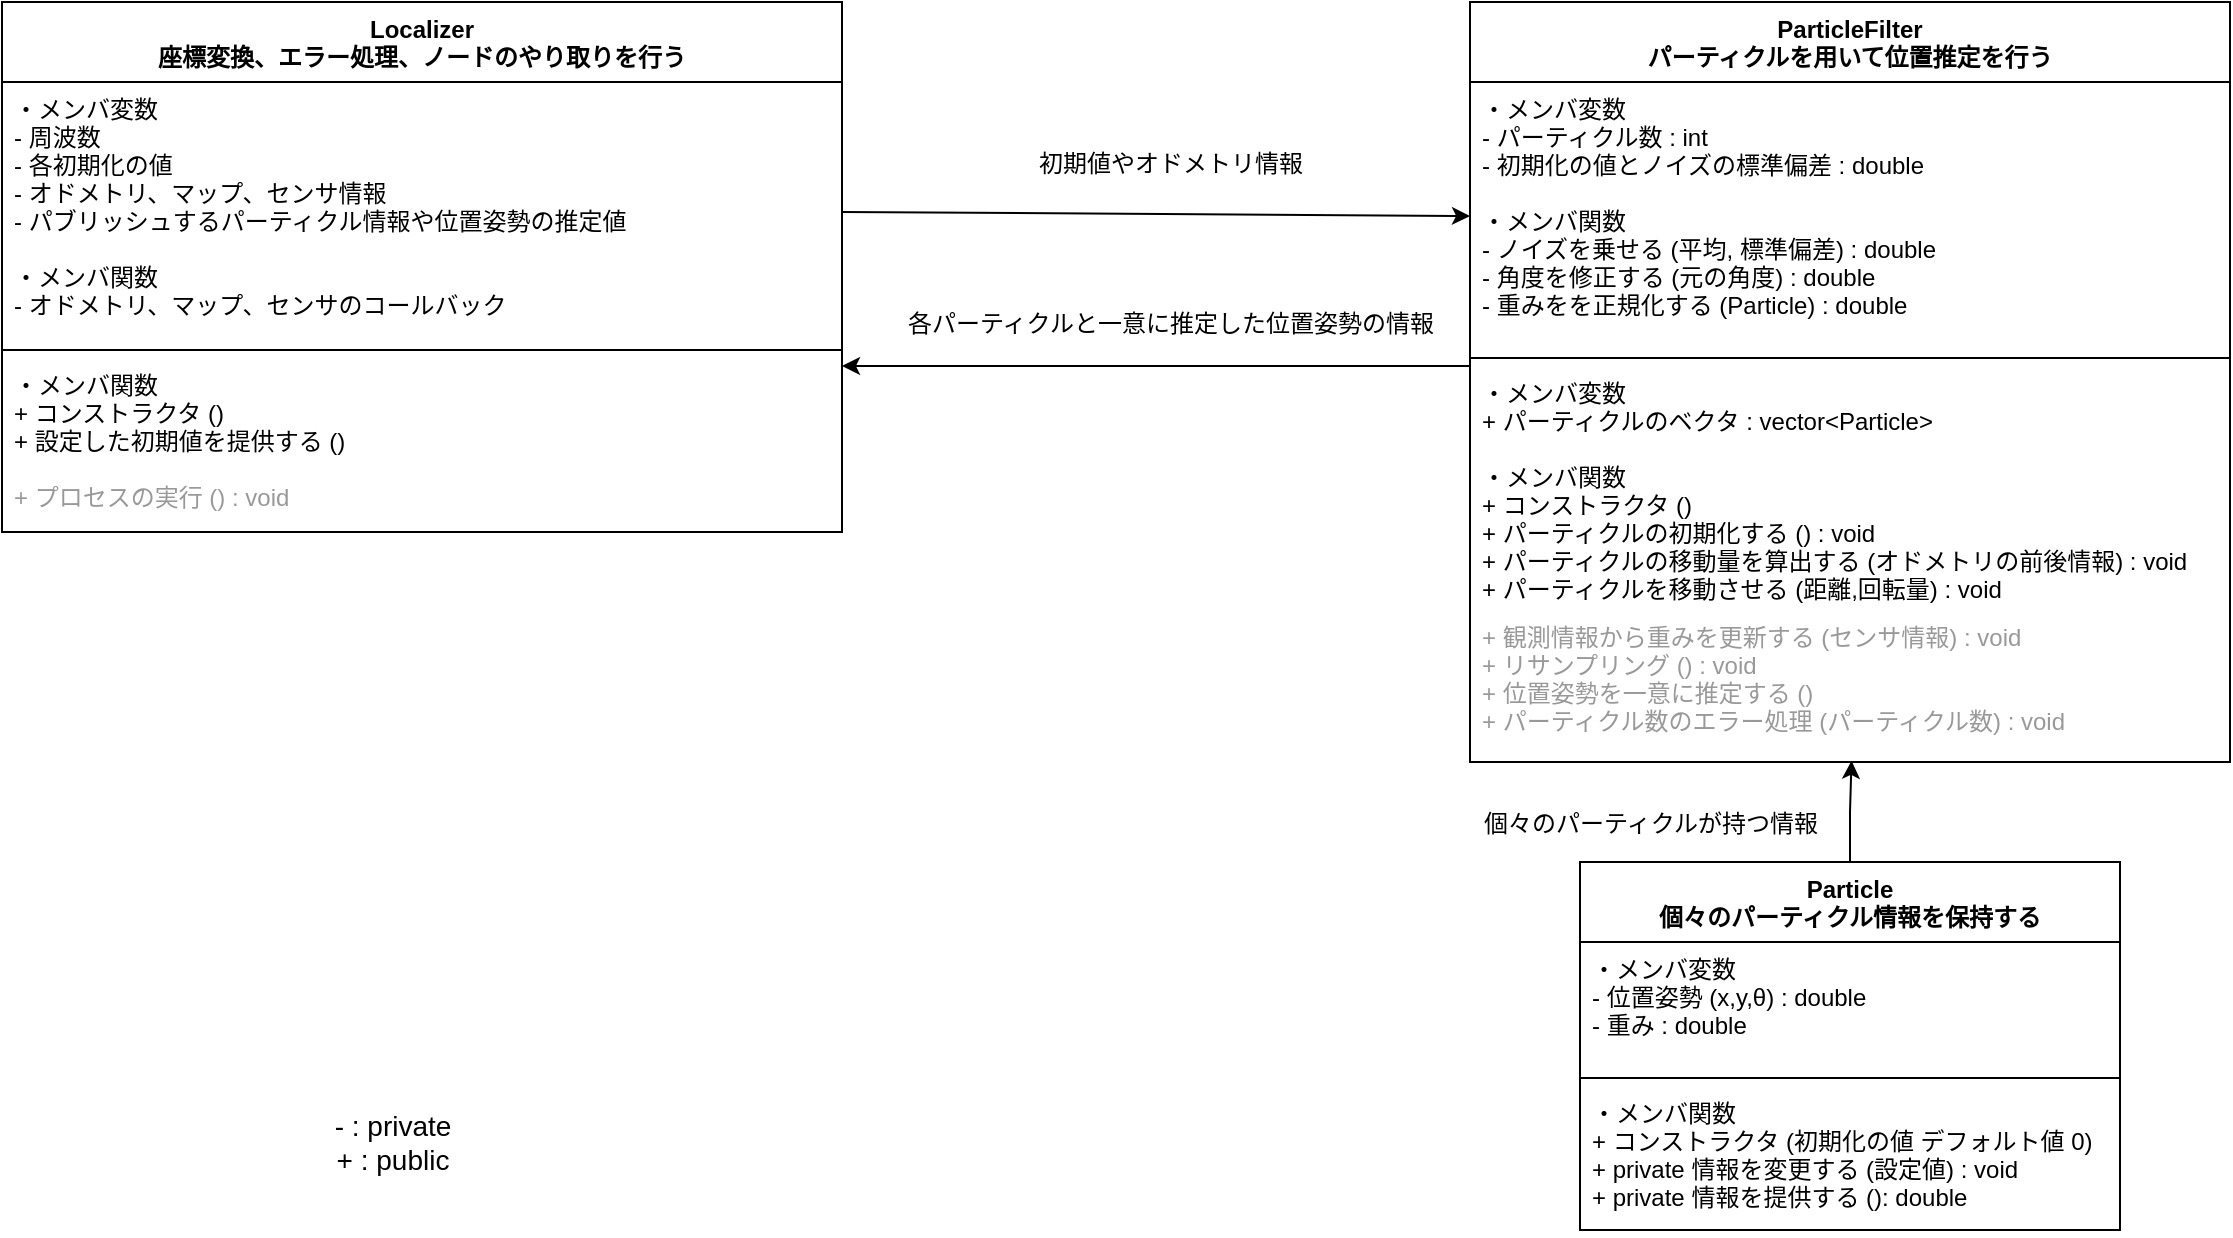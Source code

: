 <mxfile version="17.4.0" type="github">
  <diagram id="C5RBs43oDa-KdzZeNtuy" name="Page-1">
    <mxGraphModel dx="2048" dy="644" grid="1" gridSize="10" guides="1" tooltips="1" connect="1" arrows="1" fold="1" page="1" pageScale="1" pageWidth="827" pageHeight="1169" math="0" shadow="0">
      <root>
        <mxCell id="WIyWlLk6GJQsqaUBKTNV-0" />
        <mxCell id="WIyWlLk6GJQsqaUBKTNV-1" parent="WIyWlLk6GJQsqaUBKTNV-0" />
        <mxCell id="zkfFHV4jXpPFQw0GAbJ--0" value="Localizer&#xa;座標変換、エラー処理、ノードのやり取りを行う" style="swimlane;fontStyle=1;align=center;verticalAlign=top;childLayout=stackLayout;horizontal=1;startSize=40;horizontalStack=0;resizeParent=1;resizeLast=0;collapsible=1;marginBottom=0;rounded=0;shadow=0;strokeWidth=1;" parent="WIyWlLk6GJQsqaUBKTNV-1" vertex="1">
          <mxGeometry x="-320" y="210" width="420" height="265" as="geometry">
            <mxRectangle x="230" y="140" width="160" height="26" as="alternateBounds" />
          </mxGeometry>
        </mxCell>
        <mxCell id="zkfFHV4jXpPFQw0GAbJ--1" value="・メンバ変数&#xa;- 周波数&#xa;- 各初期化の値&#xa;- オドメトリ、マップ、センサ情報&#xa;- パブリッシュするパーティクル情報や位置姿勢の推定値&#xa;&#xa;・メンバ関数&#xa;- オドメトリ、マップ、センサのコールバック" style="text;align=left;verticalAlign=top;spacingLeft=4;spacingRight=4;overflow=hidden;rotatable=0;points=[[0,0.5],[1,0.5]];portConstraint=eastwest;" parent="zkfFHV4jXpPFQw0GAbJ--0" vertex="1">
          <mxGeometry y="40" width="420" height="130" as="geometry" />
        </mxCell>
        <mxCell id="zkfFHV4jXpPFQw0GAbJ--4" value="" style="line;html=1;strokeWidth=1;align=left;verticalAlign=middle;spacingTop=-1;spacingLeft=3;spacingRight=3;rotatable=0;labelPosition=right;points=[];portConstraint=eastwest;" parent="zkfFHV4jXpPFQw0GAbJ--0" vertex="1">
          <mxGeometry y="170" width="420" height="8" as="geometry" />
        </mxCell>
        <mxCell id="zkfFHV4jXpPFQw0GAbJ--5" value="・メンバ関数&#xa;+ コンストラクタ () &#xa;+ 設定した初期値を提供する ()" style="text;align=left;verticalAlign=top;spacingLeft=4;spacingRight=4;overflow=hidden;rotatable=0;points=[[0,0.5],[1,0.5]];portConstraint=eastwest;" parent="zkfFHV4jXpPFQw0GAbJ--0" vertex="1">
          <mxGeometry y="178" width="420" height="56" as="geometry" />
        </mxCell>
        <mxCell id="5O-7Nz4w95hIYYR0NGzh-15" value="+ プロセスの実行 () : void" style="text;align=left;verticalAlign=top;spacingLeft=4;spacingRight=4;overflow=hidden;rotatable=0;points=[[0,0.5],[1,0.5]];portConstraint=eastwest;fontStyle=0;fontColor=#999999;" vertex="1" parent="zkfFHV4jXpPFQw0GAbJ--0">
          <mxGeometry y="234" width="420" height="30" as="geometry" />
        </mxCell>
        <mxCell id="5O-7Nz4w95hIYYR0NGzh-28" style="edgeStyle=orthogonalEdgeStyle;rounded=0;orthogonalLoop=1;jettySize=auto;html=1;entryX=0.502;entryY=0.992;entryDx=0;entryDy=0;entryPerimeter=0;fontSize=12;fontColor=#000000;" edge="1" parent="WIyWlLk6GJQsqaUBKTNV-1" source="5O-7Nz4w95hIYYR0NGzh-3" target="5O-7Nz4w95hIYYR0NGzh-14">
          <mxGeometry relative="1" as="geometry" />
        </mxCell>
        <mxCell id="5O-7Nz4w95hIYYR0NGzh-3" value="Particle&#xa;個々のパーティクル情報を保持する" style="swimlane;fontStyle=1;align=center;verticalAlign=top;childLayout=stackLayout;horizontal=1;startSize=40;horizontalStack=0;resizeParent=1;resizeLast=0;collapsible=1;marginBottom=0;rounded=0;shadow=0;strokeWidth=1;" vertex="1" parent="WIyWlLk6GJQsqaUBKTNV-1">
          <mxGeometry x="469" y="640" width="270" height="184" as="geometry">
            <mxRectangle x="130" y="380" width="160" height="26" as="alternateBounds" />
          </mxGeometry>
        </mxCell>
        <mxCell id="5O-7Nz4w95hIYYR0NGzh-4" value="・メンバ変数&#xa;- 位置姿勢 (x,y,θ) : double &#xa;- 重み : double" style="text;align=left;verticalAlign=top;spacingLeft=4;spacingRight=4;overflow=hidden;rotatable=0;points=[[0,0.5],[1,0.5]];portConstraint=eastwest;fontStyle=0" vertex="1" parent="5O-7Nz4w95hIYYR0NGzh-3">
          <mxGeometry y="40" width="270" height="64" as="geometry" />
        </mxCell>
        <mxCell id="5O-7Nz4w95hIYYR0NGzh-6" value="" style="line;html=1;strokeWidth=1;align=left;verticalAlign=middle;spacingTop=-1;spacingLeft=3;spacingRight=3;rotatable=0;labelPosition=right;points=[];portConstraint=eastwest;" vertex="1" parent="5O-7Nz4w95hIYYR0NGzh-3">
          <mxGeometry y="104" width="270" height="8" as="geometry" />
        </mxCell>
        <mxCell id="5O-7Nz4w95hIYYR0NGzh-7" value="・メンバ関数&#xa;+ コンストラクタ (初期化の値 デフォルト値 0)&#xa;+ private 情報を変更する (設定値) : void&#xa;+ private 情報を提供する (): double" style="text;align=left;verticalAlign=top;spacingLeft=4;spacingRight=4;overflow=hidden;rotatable=0;points=[[0,0.5],[1,0.5]];portConstraint=eastwest;fontStyle=0" vertex="1" parent="5O-7Nz4w95hIYYR0NGzh-3">
          <mxGeometry y="112" width="270" height="72" as="geometry" />
        </mxCell>
        <mxCell id="5O-7Nz4w95hIYYR0NGzh-20" style="edgeStyle=orthogonalEdgeStyle;rounded=0;orthogonalLoop=1;jettySize=auto;html=1;fontSize=14;fontColor=#000000;" edge="1" parent="WIyWlLk6GJQsqaUBKTNV-1" source="5O-7Nz4w95hIYYR0NGzh-10" target="zkfFHV4jXpPFQw0GAbJ--5">
          <mxGeometry relative="1" as="geometry">
            <Array as="points">
              <mxPoint x="290" y="392" />
              <mxPoint x="290" y="392" />
            </Array>
          </mxGeometry>
        </mxCell>
        <mxCell id="5O-7Nz4w95hIYYR0NGzh-10" value="ParticleFilter&#xa;パーティクルを用いて位置推定を行う" style="swimlane;fontStyle=1;align=center;verticalAlign=top;childLayout=stackLayout;horizontal=1;startSize=40;horizontalStack=0;resizeParent=1;resizeLast=0;collapsible=1;marginBottom=0;rounded=0;shadow=0;strokeWidth=1;" vertex="1" parent="WIyWlLk6GJQsqaUBKTNV-1">
          <mxGeometry x="414" y="210" width="380" height="380" as="geometry">
            <mxRectangle x="130" y="380" width="160" height="26" as="alternateBounds" />
          </mxGeometry>
        </mxCell>
        <mxCell id="5O-7Nz4w95hIYYR0NGzh-11" value="・メンバ変数&#xa;- パーティクル数 : int&#xa;- 初期化の値とノイズの標準偏差 : double&#xa;&#xa;・メンバ関数&#xa;- ノイズを乗せる (平均, 標準偏差) : double&#xa;- 角度を修正する (元の角度) : double&#xa;- 重みをを正規化する (Particle) : double" style="text;align=left;verticalAlign=top;spacingLeft=4;spacingRight=4;overflow=hidden;rotatable=0;points=[[0,0.5],[1,0.5]];portConstraint=eastwest;" vertex="1" parent="5O-7Nz4w95hIYYR0NGzh-10">
          <mxGeometry y="40" width="380" height="134" as="geometry" />
        </mxCell>
        <mxCell id="5O-7Nz4w95hIYYR0NGzh-12" value="" style="line;html=1;strokeWidth=1;align=left;verticalAlign=middle;spacingTop=-1;spacingLeft=3;spacingRight=3;rotatable=0;labelPosition=right;points=[];portConstraint=eastwest;" vertex="1" parent="5O-7Nz4w95hIYYR0NGzh-10">
          <mxGeometry y="174" width="380" height="8" as="geometry" />
        </mxCell>
        <mxCell id="5O-7Nz4w95hIYYR0NGzh-13" value="・メンバ変数&#xa;+ パーティクルのベクタ : vector&lt;Particle&gt;&#xa;&#xa;・メンバ関数&#xa;+ コンストラクタ ()&#xa;+ パーティクルの初期化する () : void&#xa;+ パーティクルの移動量を算出する (オドメトリの前後情報) : void&#xa;+ パーティクルを移動させる (距離,回転量) : void&#xa;" style="text;align=left;verticalAlign=top;spacingLeft=4;spacingRight=4;overflow=hidden;rotatable=0;points=[[0,0.5],[1,0.5]];portConstraint=eastwest;fontStyle=0" vertex="1" parent="5O-7Nz4w95hIYYR0NGzh-10">
          <mxGeometry y="182" width="380" height="122" as="geometry" />
        </mxCell>
        <mxCell id="5O-7Nz4w95hIYYR0NGzh-14" value="+ 観測情報から重みを更新する (センサ情報) : void&#xa;+ リサンプリング () : void&#xa;+ 位置姿勢を一意に推定する ()&#xa;+ パーティクル数のエラー処理 (パーティクル数) : void" style="text;align=left;verticalAlign=top;spacingLeft=4;spacingRight=4;overflow=hidden;rotatable=0;points=[[0,0.5],[1,0.5]];portConstraint=eastwest;fontStyle=0;fontColor=#999999;" vertex="1" parent="5O-7Nz4w95hIYYR0NGzh-10">
          <mxGeometry y="304" width="380" height="76" as="geometry" />
        </mxCell>
        <mxCell id="5O-7Nz4w95hIYYR0NGzh-17" value="&lt;font color=&quot;#000000&quot; style=&quot;font-size: 14px&quot;&gt;- : private&lt;br&gt;+ : public&lt;/font&gt;" style="text;html=1;align=center;verticalAlign=middle;resizable=0;points=[];autosize=1;strokeColor=none;fillColor=none;fontSize=11;fontColor=#999999;" vertex="1" parent="WIyWlLk6GJQsqaUBKTNV-1">
          <mxGeometry x="-160" y="760" width="70" height="40" as="geometry" />
        </mxCell>
        <mxCell id="5O-7Nz4w95hIYYR0NGzh-21" value="&lt;font style=&quot;font-size: 12px&quot;&gt;各パーティクルと一意に推定した位置姿勢の情報&lt;/font&gt;" style="text;html=1;align=center;verticalAlign=middle;resizable=0;points=[];autosize=1;strokeColor=none;fillColor=none;fontSize=14;fontColor=#000000;" vertex="1" parent="WIyWlLk6GJQsqaUBKTNV-1">
          <mxGeometry x="124" y="360" width="280" height="20" as="geometry" />
        </mxCell>
        <mxCell id="5O-7Nz4w95hIYYR0NGzh-24" value="&lt;span style=&quot;font-size: 12px&quot;&gt;初期値やオドメトリ情報&lt;/span&gt;" style="text;html=1;align=center;verticalAlign=middle;resizable=0;points=[];autosize=1;strokeColor=none;fillColor=none;fontSize=14;fontColor=#000000;" vertex="1" parent="WIyWlLk6GJQsqaUBKTNV-1">
          <mxGeometry x="189" y="280" width="150" height="20" as="geometry" />
        </mxCell>
        <mxCell id="5O-7Nz4w95hIYYR0NGzh-27" value="" style="endArrow=classic;html=1;rounded=0;fontSize=12;fontColor=#000000;exitX=1;exitY=0.5;exitDx=0;exitDy=0;entryX=0;entryY=0.5;entryDx=0;entryDy=0;" edge="1" parent="WIyWlLk6GJQsqaUBKTNV-1" source="zkfFHV4jXpPFQw0GAbJ--1" target="5O-7Nz4w95hIYYR0NGzh-11">
          <mxGeometry width="50" height="50" relative="1" as="geometry">
            <mxPoint x="230" y="330" as="sourcePoint" />
            <mxPoint x="280" y="280" as="targetPoint" />
          </mxGeometry>
        </mxCell>
        <mxCell id="5O-7Nz4w95hIYYR0NGzh-29" value="&lt;span style=&quot;font-size: 12px&quot;&gt;個々のパーティクルが持つ情報&lt;/span&gt;" style="text;html=1;align=center;verticalAlign=middle;resizable=0;points=[];autosize=1;strokeColor=none;fillColor=none;fontSize=14;fontColor=#000000;" vertex="1" parent="WIyWlLk6GJQsqaUBKTNV-1">
          <mxGeometry x="414" y="610" width="180" height="20" as="geometry" />
        </mxCell>
      </root>
    </mxGraphModel>
  </diagram>
</mxfile>
